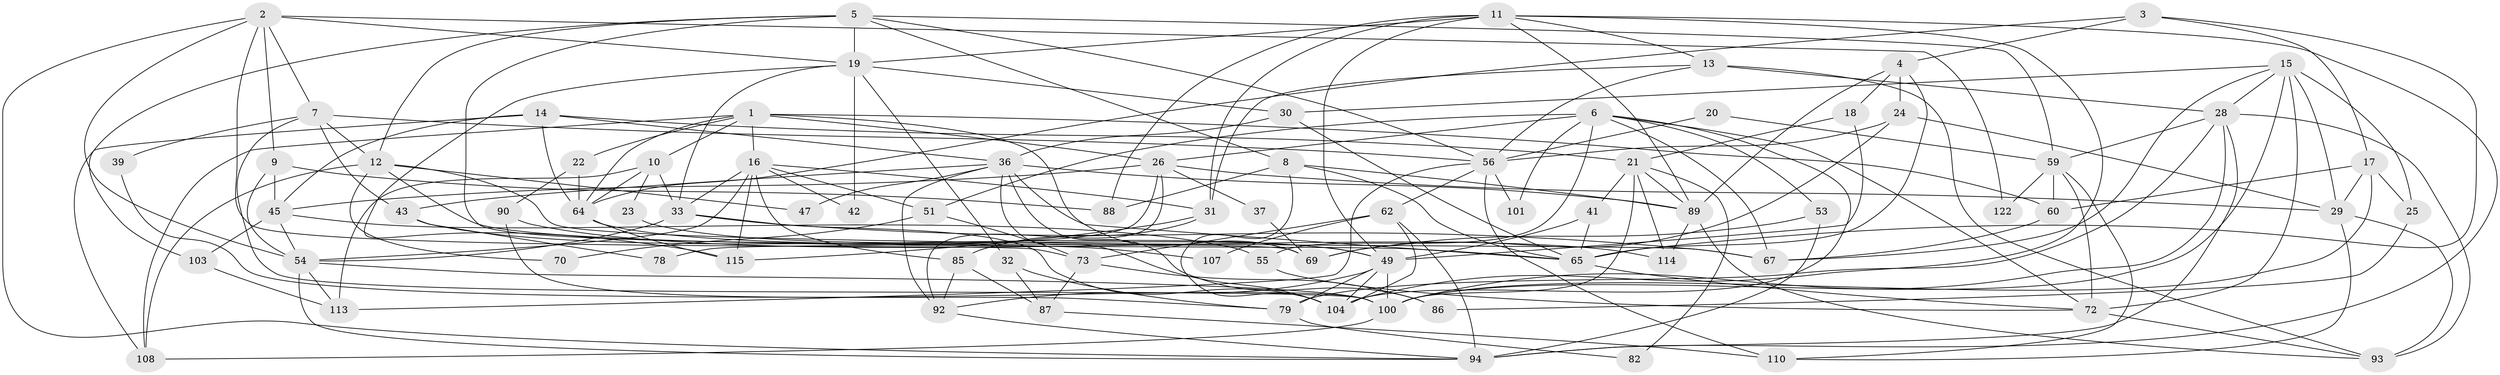 // Generated by graph-tools (version 1.1) at 2025/23/03/03/25 07:23:58]
// undirected, 79 vertices, 194 edges
graph export_dot {
graph [start="1"]
  node [color=gray90,style=filled];
  1 [super="+40"];
  2 [super="+91"];
  3;
  4;
  5 [super="+123"];
  6;
  7 [super="+71"];
  8 [super="+95"];
  9 [super="+46"];
  10 [super="+76"];
  11 [super="+52"];
  12 [super="+44"];
  13 [super="+38"];
  14 [super="+48"];
  15 [super="+58"];
  16 [super="+75"];
  17 [super="+105"];
  18;
  19 [super="+98"];
  20;
  21 [super="+106"];
  22;
  23;
  24 [super="+35"];
  25 [super="+50"];
  26 [super="+27"];
  28 [super="+74"];
  29 [super="+34"];
  30;
  31 [super="+121"];
  32;
  33 [super="+116"];
  36 [super="+81"];
  37;
  39;
  41;
  42;
  43 [super="+57"];
  45;
  47;
  49 [super="+66"];
  51;
  53 [super="+63"];
  54 [super="+118"];
  55 [super="+61"];
  56 [super="+80"];
  59 [super="+68"];
  60;
  62 [super="+111"];
  64 [super="+112"];
  65 [super="+109"];
  67 [super="+83"];
  69;
  70;
  72 [super="+84"];
  73 [super="+77"];
  78;
  79 [super="+97"];
  82;
  85;
  86;
  87;
  88 [super="+96"];
  89 [super="+99"];
  90;
  92;
  93;
  94 [super="+102"];
  100 [super="+117"];
  101;
  103;
  104 [super="+120"];
  107;
  108;
  110 [super="+119"];
  113;
  114;
  115;
  122;
  1 -- 60;
  1 -- 108;
  1 -- 16;
  1 -- 10;
  1 -- 64;
  1 -- 69;
  1 -- 22;
  1 -- 26;
  2 -- 7;
  2 -- 9;
  2 -- 73;
  2 -- 122;
  2 -- 54;
  2 -- 19;
  2 -- 94;
  3 -- 64;
  3 -- 4;
  3 -- 17;
  3 -- 65;
  4 -- 18;
  4 -- 24;
  4 -- 65;
  4 -- 89;
  5 -- 59;
  5 -- 103;
  5 -- 56;
  5 -- 12;
  5 -- 8;
  5 -- 19;
  5 -- 69;
  6 -- 26;
  6 -- 51;
  6 -- 72;
  6 -- 101;
  6 -- 55;
  6 -- 53;
  6 -- 104;
  6 -- 67;
  7 -- 39;
  7 -- 43;
  7 -- 56;
  7 -- 12 [weight=2];
  7 -- 100;
  8 -- 65;
  8 -- 88;
  8 -- 89;
  8 -- 104;
  9 -- 45;
  9 -- 88;
  9 -- 54;
  10 -- 113;
  10 -- 33;
  10 -- 23;
  10 -- 64;
  11 -- 94;
  11 -- 13;
  11 -- 88;
  11 -- 19;
  11 -- 49;
  11 -- 104;
  11 -- 89;
  11 -- 31;
  12 -- 47;
  12 -- 65;
  12 -- 70;
  12 -- 108;
  12 -- 67;
  13 -- 31;
  13 -- 28;
  13 -- 56;
  13 -- 93;
  14 -- 45;
  14 -- 36;
  14 -- 108;
  14 -- 64;
  14 -- 21;
  15 -- 25;
  15 -- 100;
  15 -- 28;
  15 -- 72 [weight=2];
  15 -- 30;
  15 -- 67;
  15 -- 29;
  16 -- 54;
  16 -- 85;
  16 -- 51;
  16 -- 33;
  16 -- 115;
  16 -- 42;
  16 -- 31;
  17 -- 29;
  17 -- 25;
  17 -- 60 [weight=2];
  17 -- 100;
  18 -- 49;
  18 -- 21;
  19 -- 32;
  19 -- 33;
  19 -- 115;
  19 -- 42;
  19 -- 30;
  20 -- 59;
  20 -- 56;
  21 -- 100;
  21 -- 114;
  21 -- 82;
  21 -- 41;
  21 -- 89;
  22 -- 64;
  22 -- 90;
  23 -- 49;
  24 -- 69;
  24 -- 29;
  24 -- 56;
  25 -- 86;
  26 -- 37;
  26 -- 45;
  26 -- 92;
  26 -- 29;
  26 -- 78;
  28 -- 100;
  28 -- 79;
  28 -- 93;
  28 -- 94;
  28 -- 59;
  29 -- 93;
  29 -- 110;
  30 -- 36;
  30 -- 65;
  31 -- 85;
  31 -- 115;
  32 -- 87;
  32 -- 79;
  33 -- 54;
  33 -- 67;
  33 -- 104;
  36 -- 47;
  36 -- 86;
  36 -- 92 [weight=2];
  36 -- 89;
  36 -- 43;
  36 -- 65;
  36 -- 104;
  37 -- 69;
  39 -- 79;
  41 -- 65;
  41 -- 49;
  43 -- 78;
  43 -- 49;
  45 -- 54;
  45 -- 103;
  45 -- 55;
  49 -- 104;
  49 -- 92;
  49 -- 79;
  49 -- 100;
  51 -- 70;
  51 -- 73;
  53 -- 69;
  53 -- 94;
  54 -- 113;
  54 -- 94;
  54 -- 100;
  55 -- 72;
  56 -- 62;
  56 -- 110;
  56 -- 113;
  56 -- 101;
  59 -- 72;
  59 -- 110;
  59 -- 122;
  59 -- 60;
  60 -- 67;
  62 -- 94;
  62 -- 104;
  62 -- 73 [weight=2];
  62 -- 107;
  64 -- 115;
  64 -- 107;
  65 -- 72;
  72 -- 93;
  73 -- 86;
  73 -- 87;
  79 -- 82;
  85 -- 92;
  85 -- 87;
  87 -- 110;
  89 -- 93;
  89 -- 114;
  90 -- 114;
  90 -- 100;
  92 -- 94;
  100 -- 108;
  103 -- 113;
}

